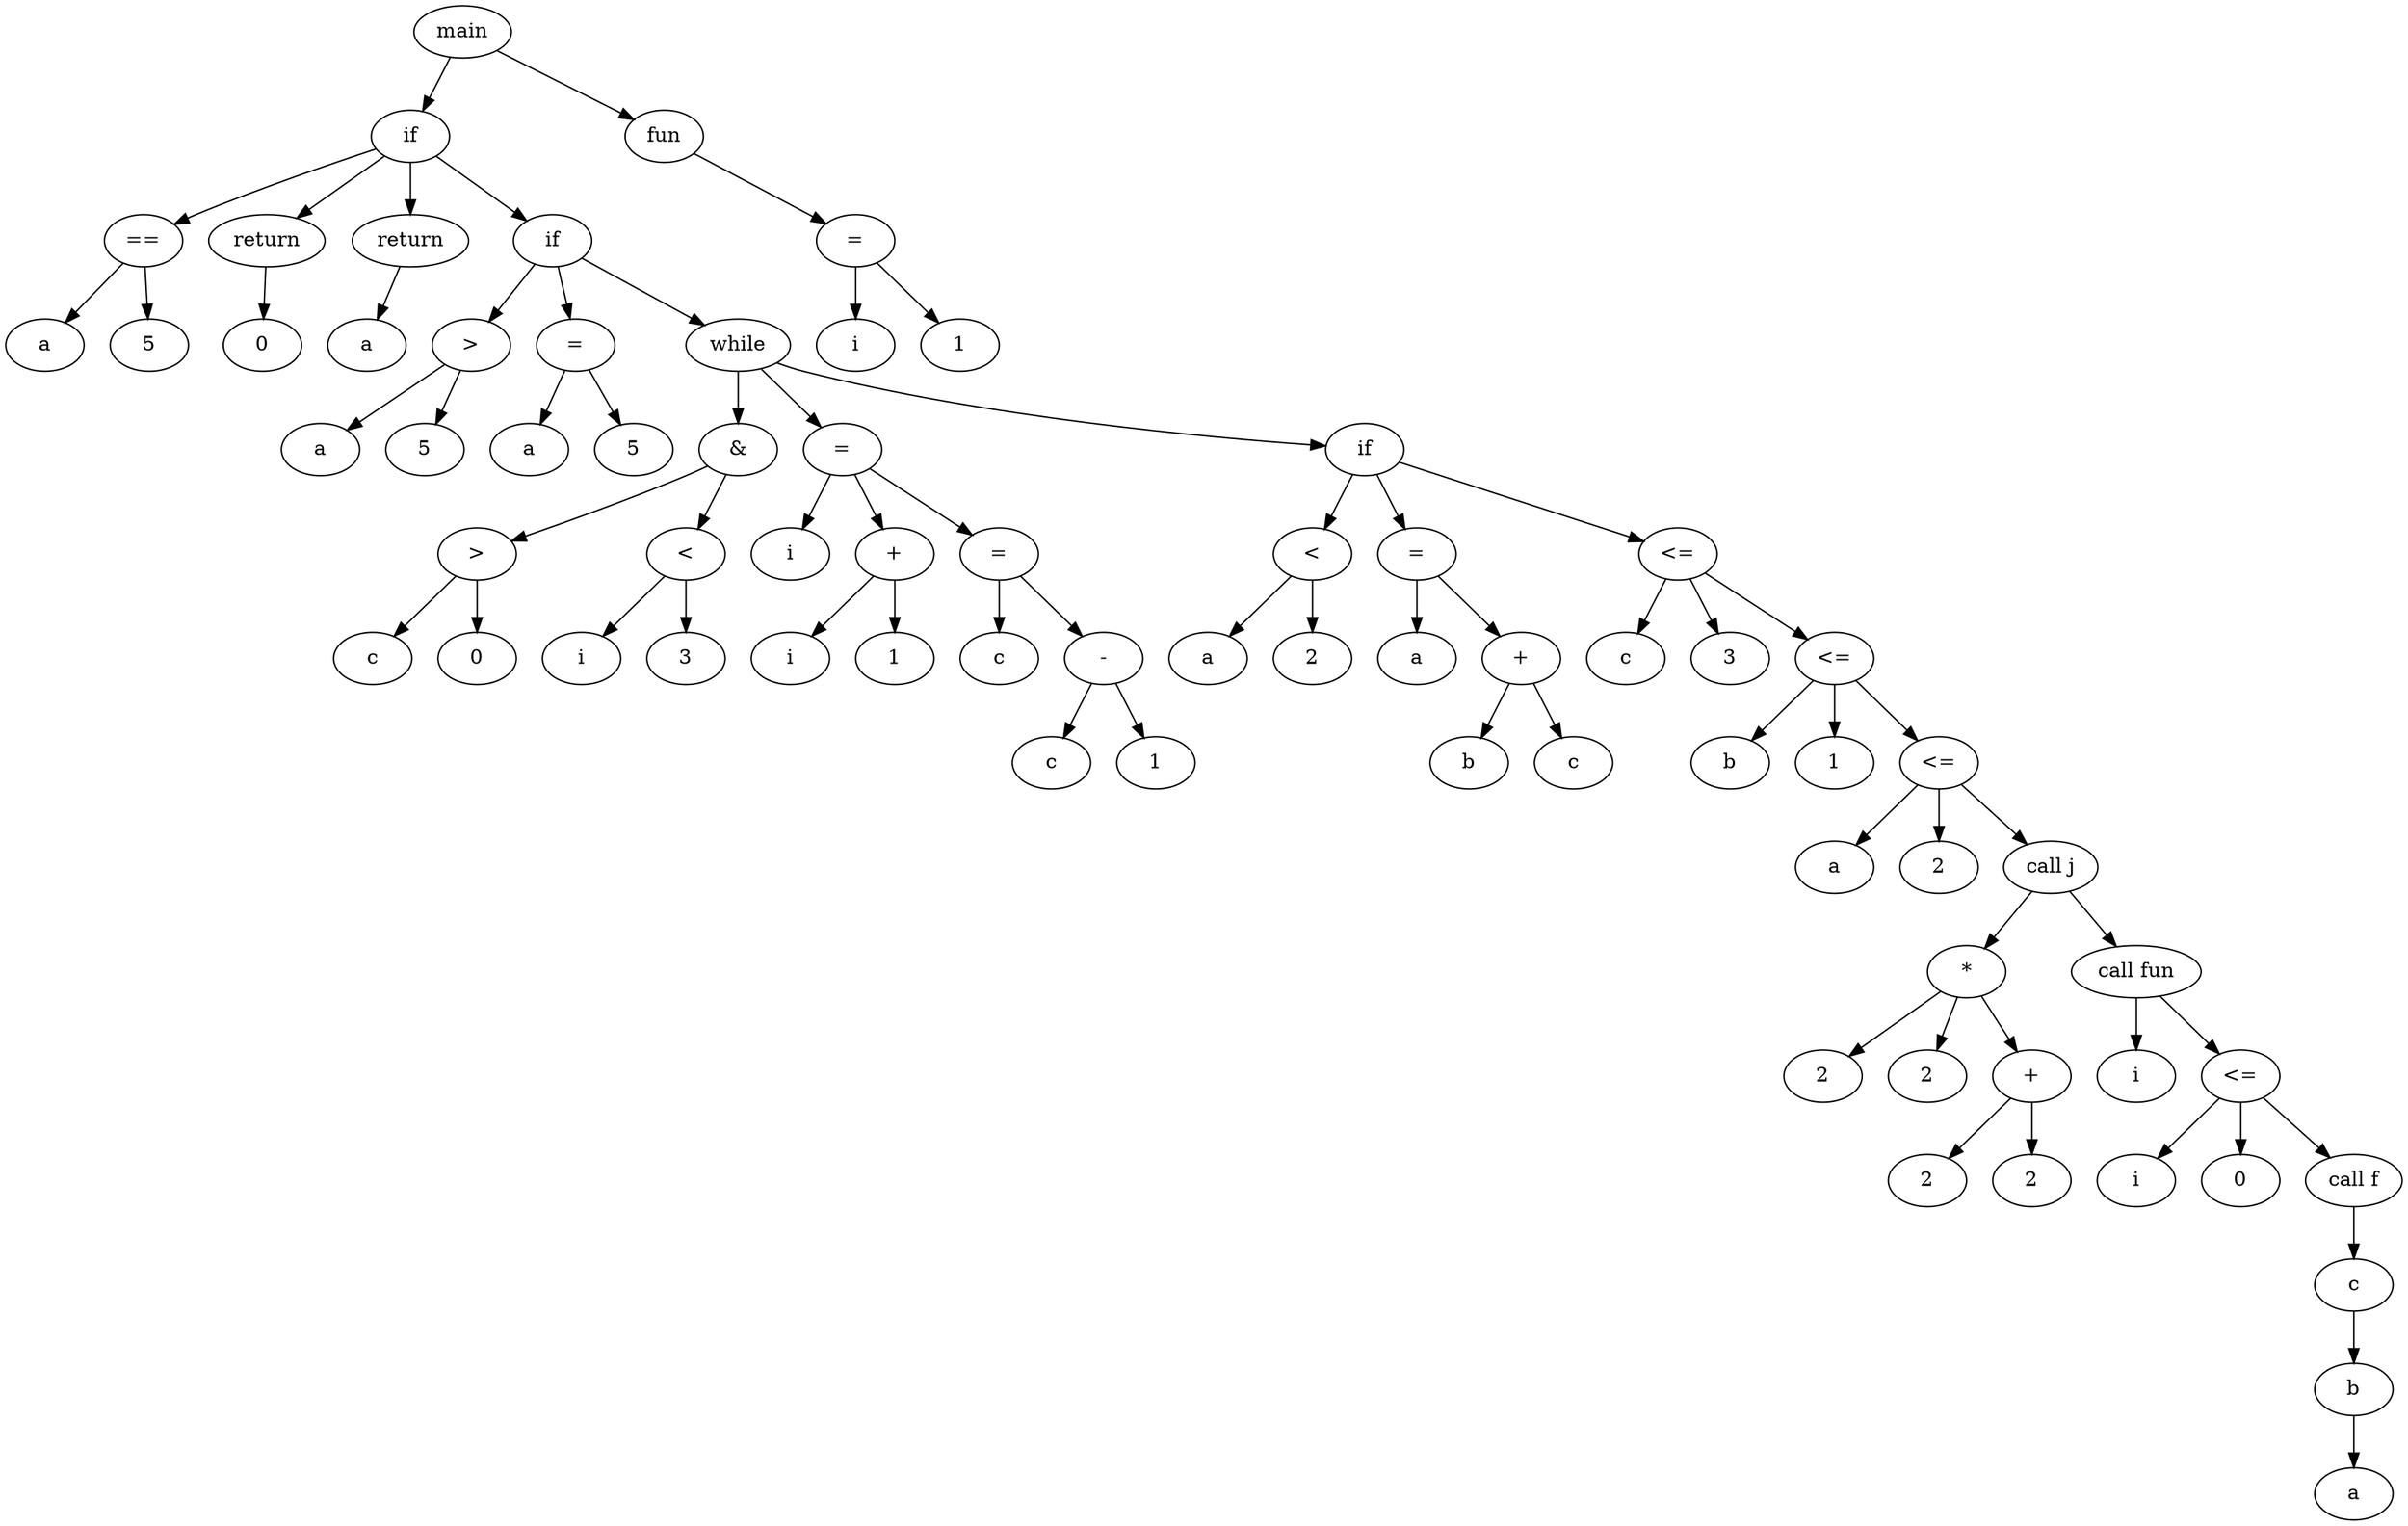 # Executado assim: output2dot.sh 
# https://graphviz.org/doc/info/lang.html
digraph {
  x55eb640ce910 -> x55eb640d2e30
  x55eb640ce910 -> x55eb640ce4b0
  x55eb640d2e30 -> x55eb640d2980
  x55eb640d2e30 -> x55eb640d2c40
  x55eb640d2e30 -> x55eb640d2d70
  x55eb640d2e30 -> x55eb640d2740
  x55eb640d2980 -> x55eb640d2920
  x55eb640d2980 -> x55eb640d2a50
  x55eb640d2c40 -> x55eb640d2be0
  x55eb640d2d70 -> x55eb640d2d10
  x55eb640d2740 -> x55eb640d2290
  x55eb640d2740 -> x55eb640d25c0
  x55eb640d2740 -> x55eb640d2050
  x55eb640d2290 -> x55eb640d2230
  x55eb640d2290 -> x55eb640d2360
  x55eb640d25c0 -> x55eb640d2620
  x55eb640d25c0 -> x55eb640d2560
  x55eb640d2050 -> x55eb640d12c0
  x55eb640d2050 -> x55eb640d1e80
  x55eb640d2050 -> x55eb640d0e90
  x55eb640d12c0 -> x55eb640d10d0
  x55eb640d12c0 -> x55eb640d13f0
  x55eb640d10d0 -> x55eb640d1070
  x55eb640d10d0 -> x55eb640d11a0
  x55eb640d13f0 -> x55eb640d1390
  x55eb640d13f0 -> x55eb640d14c0
  x55eb640d1e80 -> x55eb640d1ee0
  x55eb640d1e80 -> x55eb640d1c90
  x55eb640d1e80 -> x55eb640d19d0
  x55eb640d1c90 -> x55eb640d1c30
  x55eb640d1c90 -> x55eb640d1d60
  x55eb640d19d0 -> x55eb640d1a30
  x55eb640d19d0 -> x55eb640d17e0
  x55eb640d17e0 -> x55eb640d1780
  x55eb640d17e0 -> x55eb640d18b0
  x55eb640d0e90 -> x55eb640d07f0
  x55eb640d0e90 -> x55eb640d0d10
  x55eb640d0e90 -> x55eb640d03e0
  x55eb640d07f0 -> x55eb640d0790
  x55eb640d07f0 -> x55eb640d08c0
  x55eb640d0d10 -> x55eb640d0d70
  x55eb640d0d10 -> x55eb640d0b20
  x55eb640d0b20 -> x55eb640d0ac0
  x55eb640d0b20 -> x55eb640d0bf0
  x55eb640d03e0 -> x55eb640d0440
  x55eb640d03e0 -> x55eb640d04a0
  x55eb640d03e0 -> x55eb640d00d0
  x55eb640d00d0 -> x55eb640d0130
  x55eb640d00d0 -> x55eb640d0190
  x55eb640d00d0 -> x55eb640cfe10
  x55eb640cfe10 -> x55eb640cfe70
  x55eb640cfe10 -> x55eb640cfed0
  x55eb640cfe10 -> x55eb640cfc10
  x55eb640cfc10 -> x55eb640cf9d0
  x55eb640cfc10 -> x55eb640cf4b0
  x55eb640cf9d0 -> x55eb640cf970
  x55eb640cf9d0 -> x55eb640cfaa0
  x55eb640cf9d0 -> x55eb640cf710
  x55eb640cf710 -> x55eb640cf6b0
  x55eb640cf710 -> x55eb640cf7e0
  x55eb640cf4b0 -> x55eb640cf450
  x55eb640cf4b0 -> x55eb640cf0e0
  x55eb640cf0e0 -> x55eb640cf140
  x55eb640cf0e0 -> x55eb640cf200
  x55eb640cf0e0 -> x55eb640ced10
  x55eb640ced10 -> x55eb640cec50
  x55eb640cec50 -> x55eb640ceb20
  x55eb640ceb20 -> x55eb640cea50
  x55eb640ce4b0 -> x55eb640ce650
  x55eb640ce650 -> x55eb640ce6b0
  x55eb640ce650 -> x55eb640ce5f0
  
  
  x55eb640ce910 [label="main"];
  x55eb640d2e30 [label="if"];
  x55eb640d2980 [label="=="];
  x55eb640d2920 [label="a"];
  x55eb640d2a50 [label="5"];
  x55eb640d2c40 [label="return"];
  x55eb640d2be0 [label="0"];
  x55eb640d2d70 [label="return"];
  x55eb640d2d10 [label="a"];
  x55eb640d2740 [label="if"];
  x55eb640d2290 [label=">"];
  x55eb640d2230 [label="a"];
  x55eb640d2360 [label="5"];
  x55eb640d25c0 [label="="];
  x55eb640d2620 [label="a"];
  x55eb640d2560 [label="5"];
  x55eb640d2050 [label="while"];
  x55eb640d12c0 [label="&"];
  x55eb640d10d0 [label=">"];
  x55eb640d1070 [label="c"];
  x55eb640d11a0 [label="0"];
  x55eb640d13f0 [label="<"];
  x55eb640d1390 [label="i"];
  x55eb640d14c0 [label="3"];
  x55eb640d1e80 [label="="];
  x55eb640d1ee0 [label="i"];
  x55eb640d1c90 [label="+"];
  x55eb640d1c30 [label="i"];
  x55eb640d1d60 [label="1"];
  x55eb640d19d0 [label="="];
  x55eb640d1a30 [label="c"];
  x55eb640d17e0 [label="-"];
  x55eb640d1780 [label="c"];
  x55eb640d18b0 [label="1"];
  x55eb640d0e90 [label="if"];
  x55eb640d07f0 [label="<"];
  x55eb640d0790 [label="a"];
  x55eb640d08c0 [label="2"];
  x55eb640d0d10 [label="="];
  x55eb640d0d70 [label="a"];
  x55eb640d0b20 [label="+"];
  x55eb640d0ac0 [label="b"];
  x55eb640d0bf0 [label="c"];
  x55eb640d03e0 [label="<="];
  x55eb640d0440 [label="c"];
  x55eb640d04a0 [label="3"];
  x55eb640d00d0 [label="<="];
  x55eb640d0130 [label="b"];
  x55eb640d0190 [label="1"];
  x55eb640cfe10 [label="<="];
  x55eb640cfe70 [label="a"];
  x55eb640cfed0 [label="2"];
  x55eb640cfc10 [label="call j"];
  x55eb640cf9d0 [label="*"];
  x55eb640cf970 [label="2"];
  x55eb640cfaa0 [label="2"];
  x55eb640cf710 [label="+"];
  x55eb640cf6b0 [label="2"];
  x55eb640cf7e0 [label="2"];
  x55eb640cf4b0 [label="call fun"];
  x55eb640cf450 [label="i"];
  x55eb640cf0e0 [label="<="];
  x55eb640cf140 [label="i"];
  x55eb640cf200 [label="0"];
  x55eb640ced10 [label="call f"];
  x55eb640cec50 [label="c"];
  x55eb640ceb20 [label="b"];
  x55eb640cea50 [label="a"];
  x55eb640ce4b0 [label="fun"];
  x55eb640ce650 [label="="];
  x55eb640ce6b0 [label="i"];
  x55eb640ce5f0 [label="1"];
}
